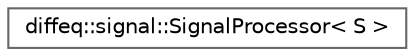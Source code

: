 digraph "Graphical Class Hierarchy"
{
 // LATEX_PDF_SIZE
  bgcolor="transparent";
  edge [fontname=Helvetica,fontsize=10,labelfontname=Helvetica,labelfontsize=10];
  node [fontname=Helvetica,fontsize=10,shape=box,height=0.2,width=0.4];
  rankdir="LR";
  Node0 [id="Node000000",label="diffeq::signal::SignalProcessor\< S \>",height=0.2,width=0.4,color="grey40", fillcolor="white", style="filled",URL="$classdiffeq_1_1signal_1_1_signal_processor.html",tooltip="Simple signal processor."];
}
